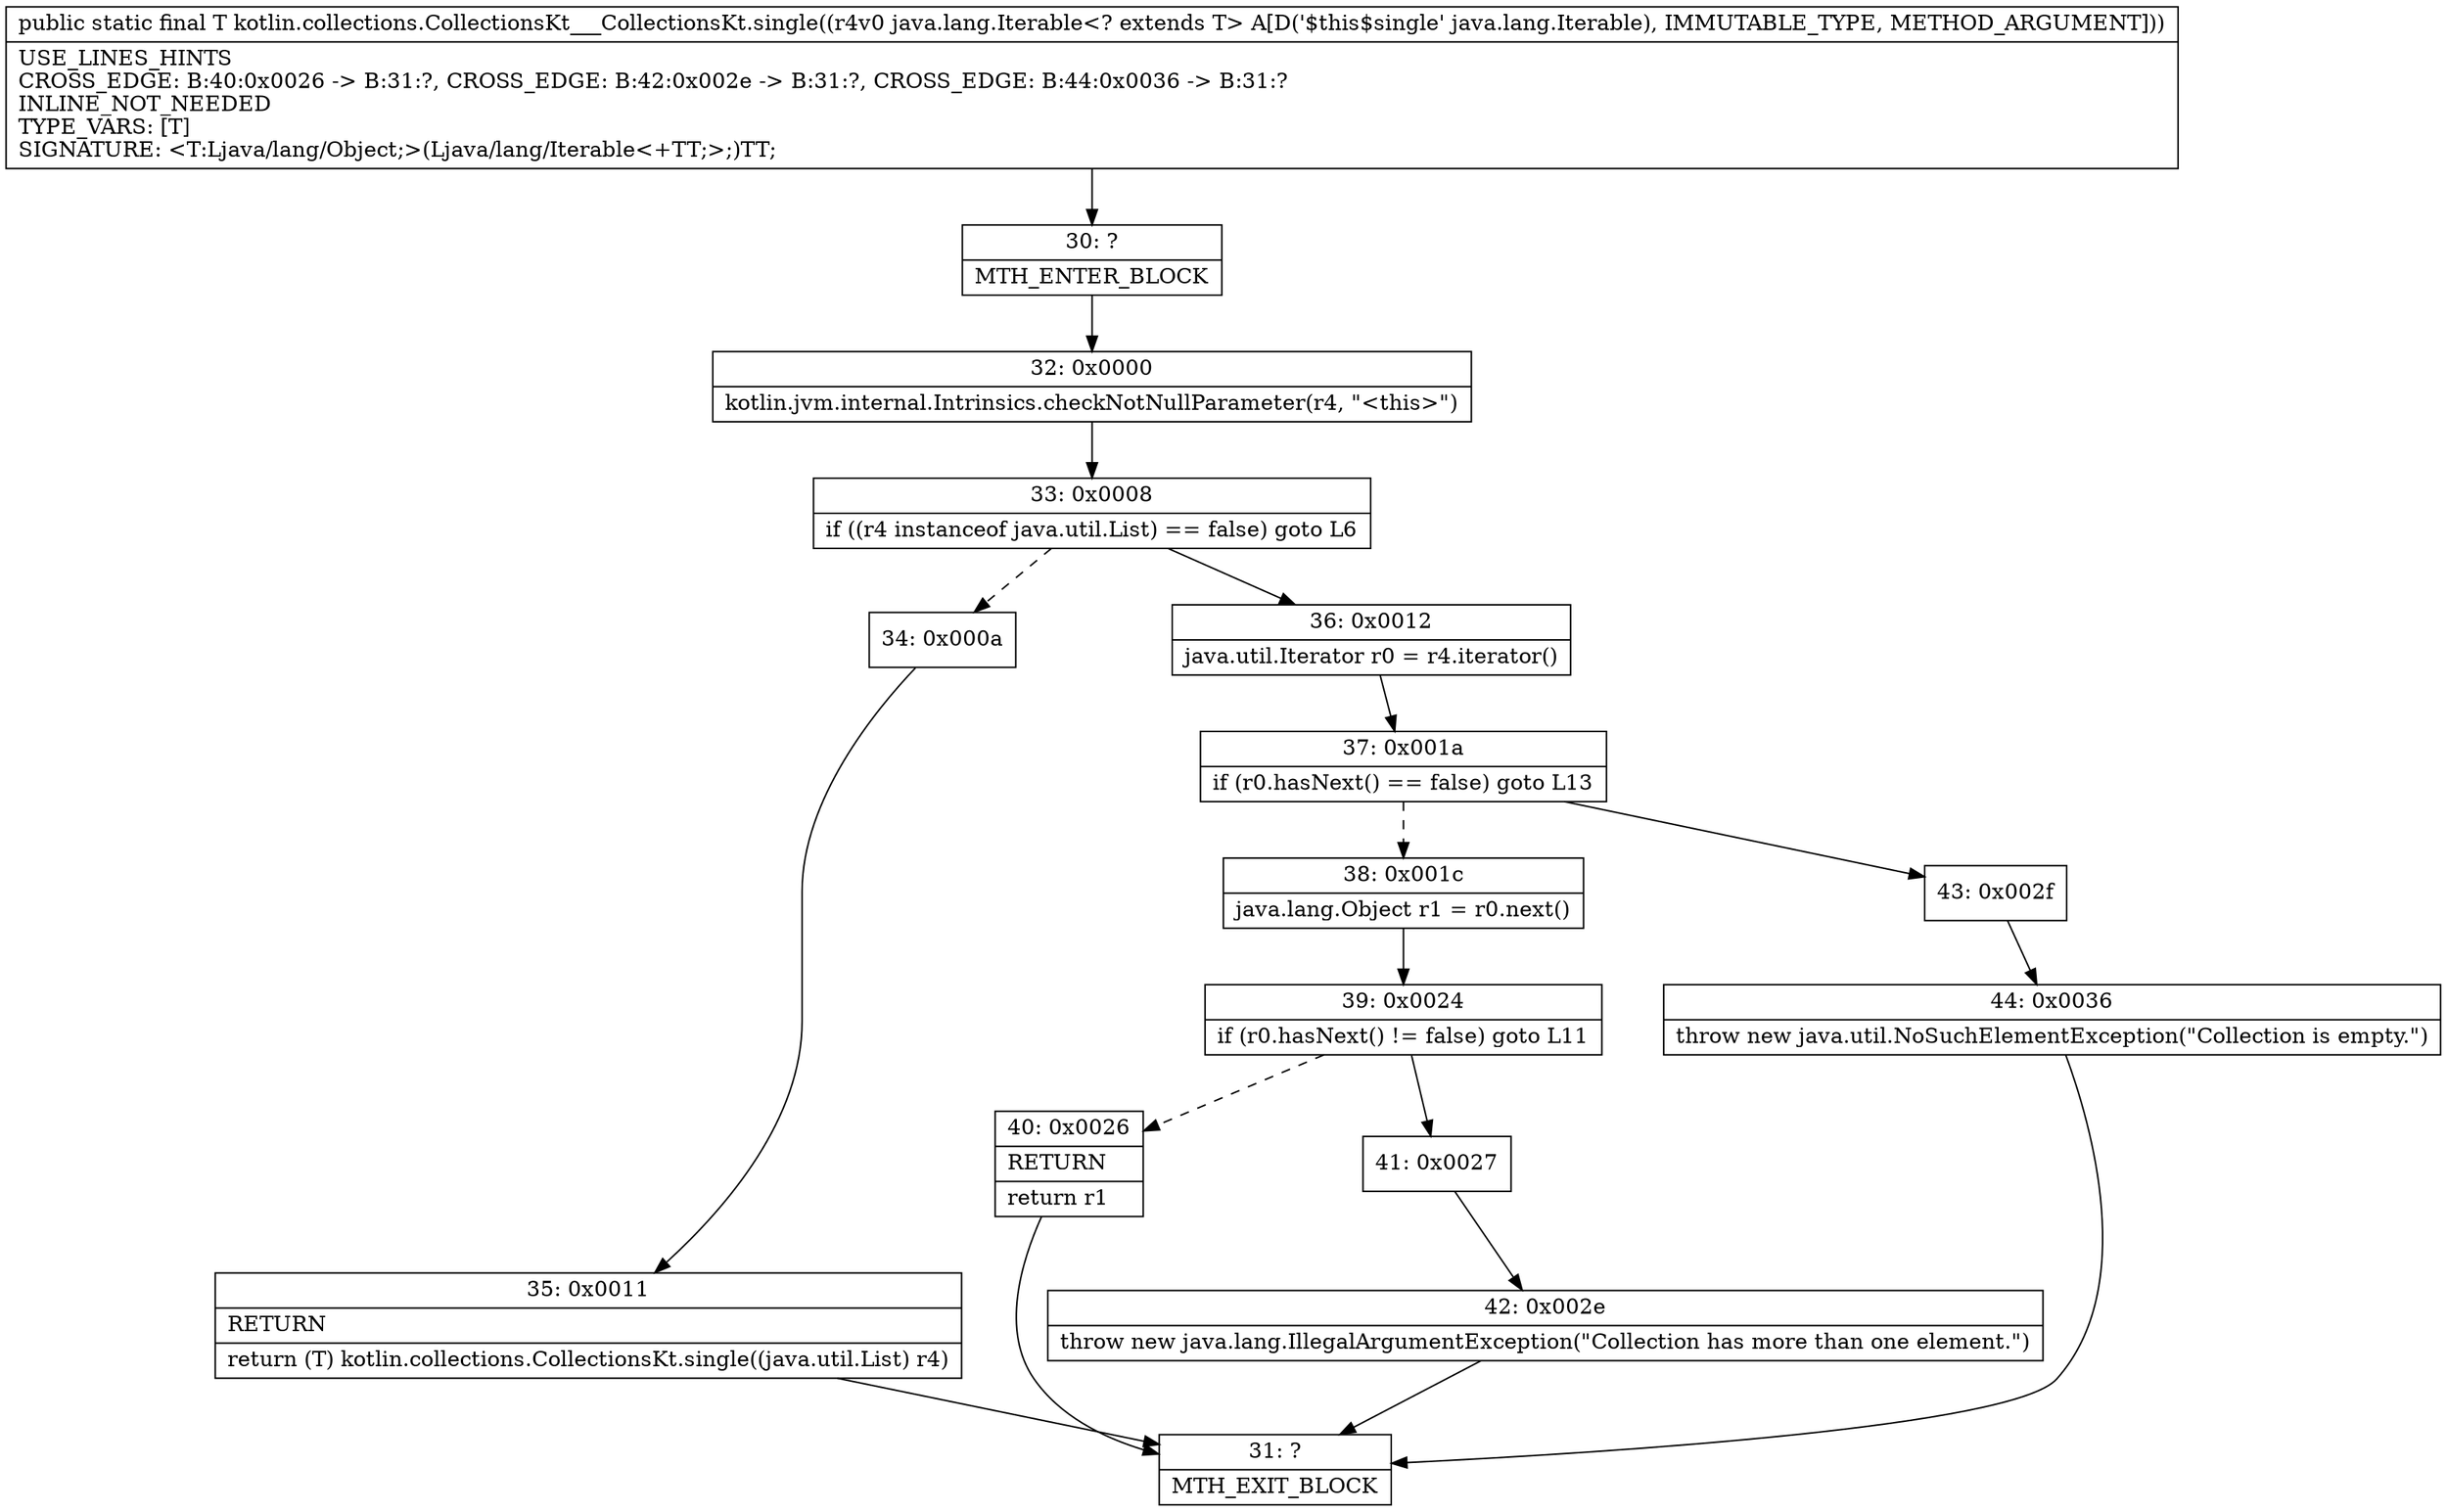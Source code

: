 digraph "CFG forkotlin.collections.CollectionsKt___CollectionsKt.single(Ljava\/lang\/Iterable;)Ljava\/lang\/Object;" {
Node_30 [shape=record,label="{30\:\ ?|MTH_ENTER_BLOCK\l}"];
Node_32 [shape=record,label="{32\:\ 0x0000|kotlin.jvm.internal.Intrinsics.checkNotNullParameter(r4, \"\<this\>\")\l}"];
Node_33 [shape=record,label="{33\:\ 0x0008|if ((r4 instanceof java.util.List) == false) goto L6\l}"];
Node_34 [shape=record,label="{34\:\ 0x000a}"];
Node_35 [shape=record,label="{35\:\ 0x0011|RETURN\l|return (T) kotlin.collections.CollectionsKt.single((java.util.List) r4)\l}"];
Node_31 [shape=record,label="{31\:\ ?|MTH_EXIT_BLOCK\l}"];
Node_36 [shape=record,label="{36\:\ 0x0012|java.util.Iterator r0 = r4.iterator()\l}"];
Node_37 [shape=record,label="{37\:\ 0x001a|if (r0.hasNext() == false) goto L13\l}"];
Node_38 [shape=record,label="{38\:\ 0x001c|java.lang.Object r1 = r0.next()\l}"];
Node_39 [shape=record,label="{39\:\ 0x0024|if (r0.hasNext() != false) goto L11\l}"];
Node_40 [shape=record,label="{40\:\ 0x0026|RETURN\l|return r1\l}"];
Node_41 [shape=record,label="{41\:\ 0x0027}"];
Node_42 [shape=record,label="{42\:\ 0x002e|throw new java.lang.IllegalArgumentException(\"Collection has more than one element.\")\l}"];
Node_43 [shape=record,label="{43\:\ 0x002f}"];
Node_44 [shape=record,label="{44\:\ 0x0036|throw new java.util.NoSuchElementException(\"Collection is empty.\")\l}"];
MethodNode[shape=record,label="{public static final T kotlin.collections.CollectionsKt___CollectionsKt.single((r4v0 java.lang.Iterable\<? extends T\> A[D('$this$single' java.lang.Iterable), IMMUTABLE_TYPE, METHOD_ARGUMENT]))  | USE_LINES_HINTS\lCROSS_EDGE: B:40:0x0026 \-\> B:31:?, CROSS_EDGE: B:42:0x002e \-\> B:31:?, CROSS_EDGE: B:44:0x0036 \-\> B:31:?\lINLINE_NOT_NEEDED\lTYPE_VARS: [T]\lSIGNATURE: \<T:Ljava\/lang\/Object;\>(Ljava\/lang\/Iterable\<+TT;\>;)TT;\l}"];
MethodNode -> Node_30;Node_30 -> Node_32;
Node_32 -> Node_33;
Node_33 -> Node_34[style=dashed];
Node_33 -> Node_36;
Node_34 -> Node_35;
Node_35 -> Node_31;
Node_36 -> Node_37;
Node_37 -> Node_38[style=dashed];
Node_37 -> Node_43;
Node_38 -> Node_39;
Node_39 -> Node_40[style=dashed];
Node_39 -> Node_41;
Node_40 -> Node_31;
Node_41 -> Node_42;
Node_42 -> Node_31;
Node_43 -> Node_44;
Node_44 -> Node_31;
}

